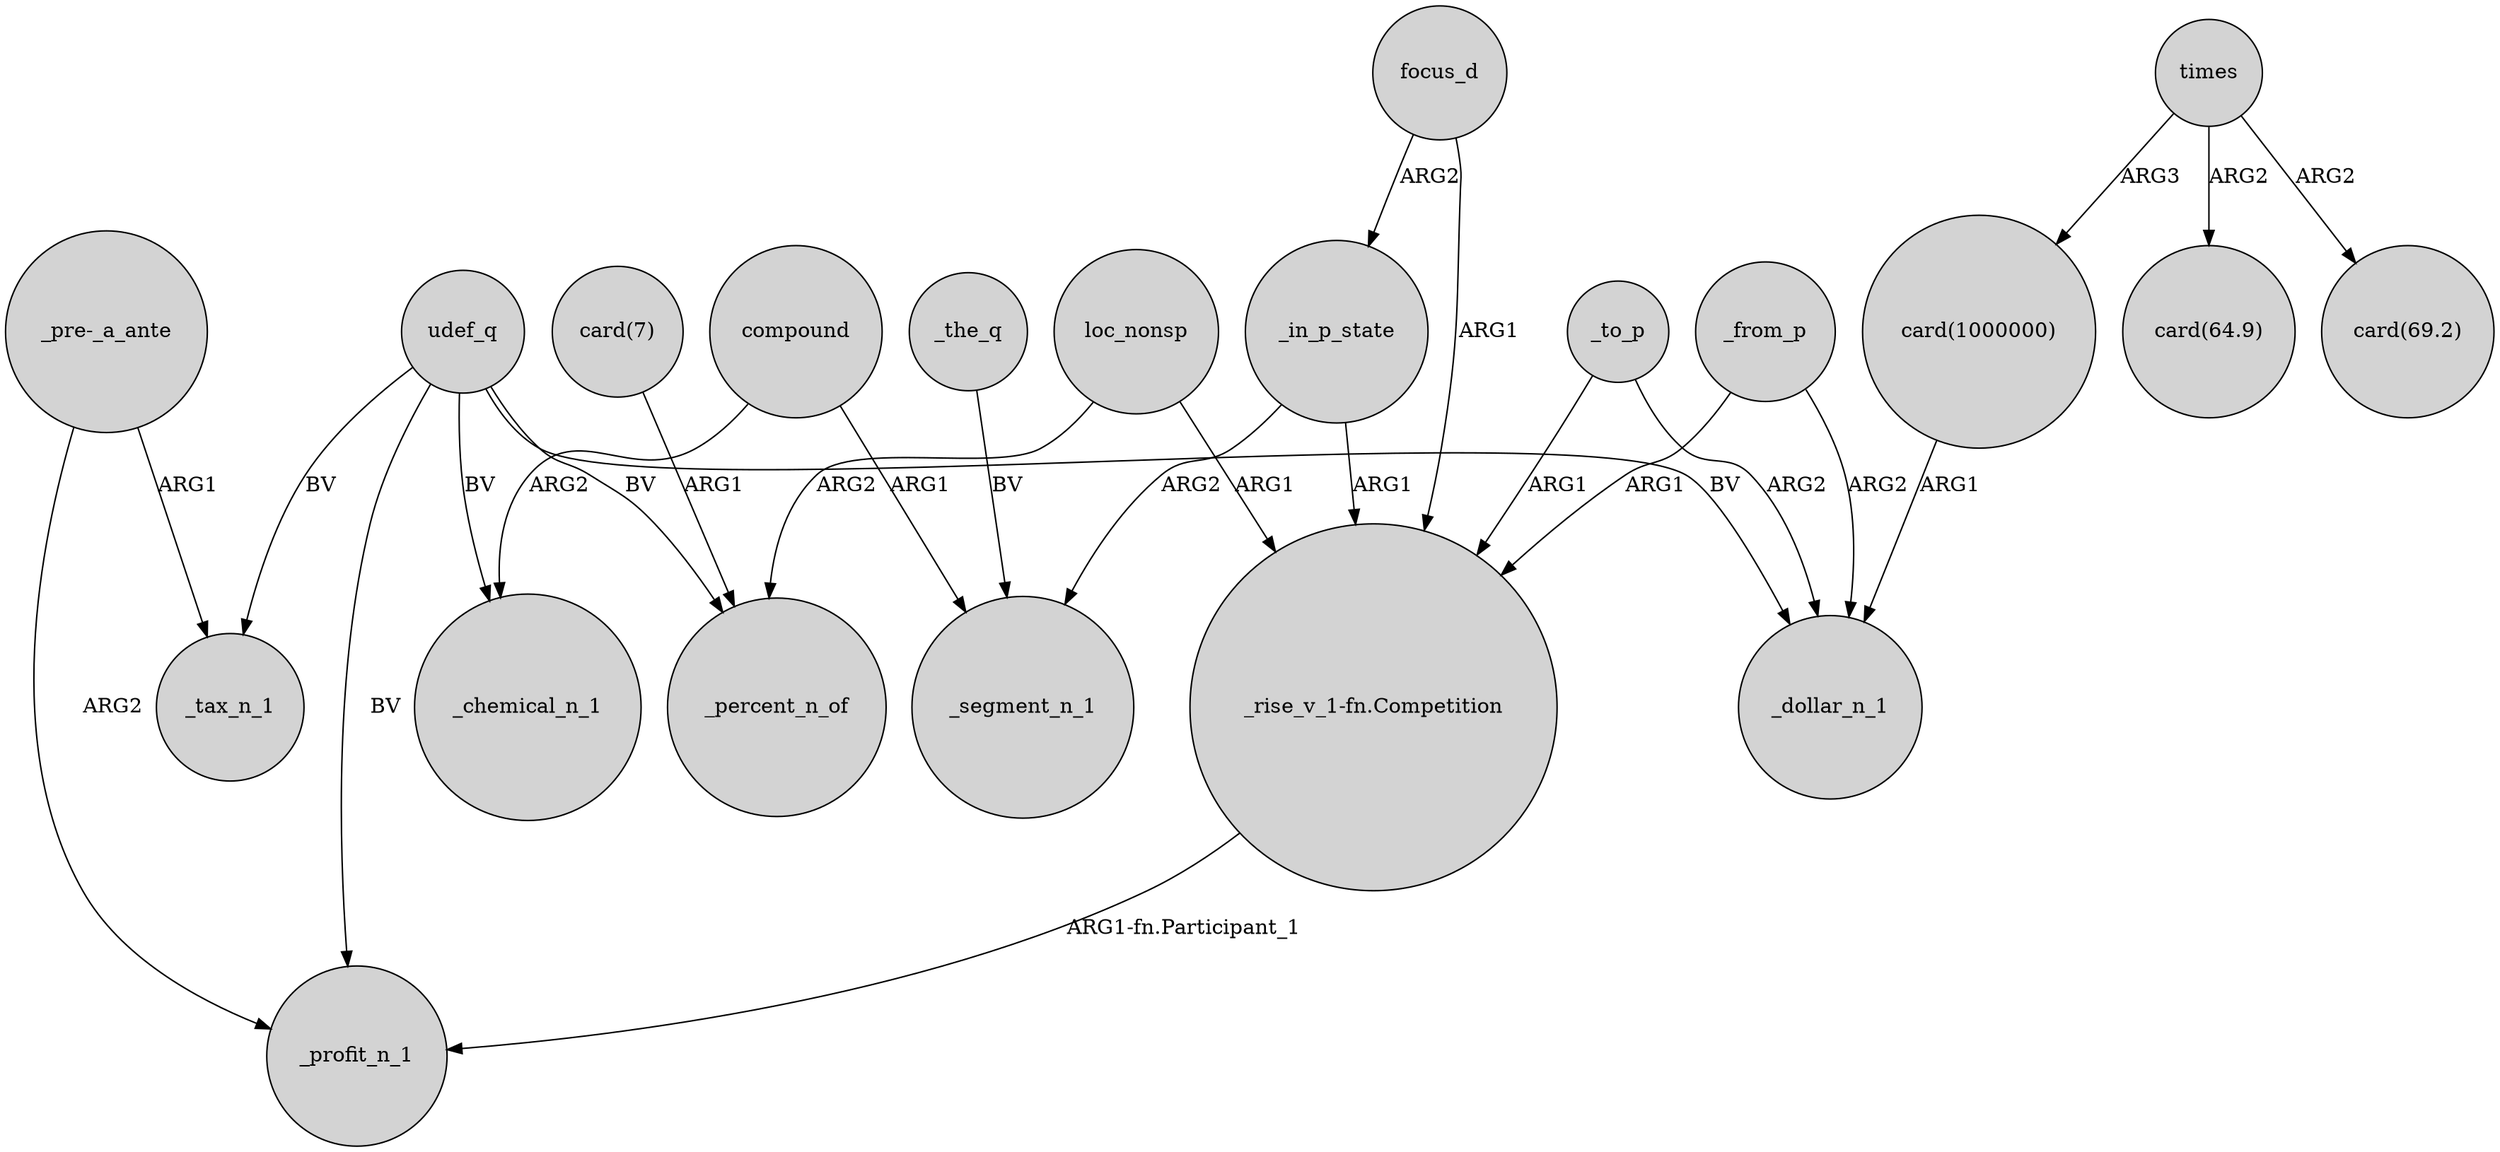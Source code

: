 digraph {
	node [shape=circle style=filled]
	focus_d -> _in_p_state [label=ARG2]
	"card(7)" -> _percent_n_of [label=ARG1]
	loc_nonsp -> "_rise_v_1-fn.Competition" [label=ARG1]
	compound -> _chemical_n_1 [label=ARG2]
	"_pre-_a_ante" -> _profit_n_1 [label=ARG2]
	compound -> _segment_n_1 [label=ARG1]
	_from_p -> "_rise_v_1-fn.Competition" [label=ARG1]
	udef_q -> _tax_n_1 [label=BV]
	times -> "card(1000000)" [label=ARG3]
	udef_q -> _profit_n_1 [label=BV]
	_to_p -> _dollar_n_1 [label=ARG2]
	udef_q -> _chemical_n_1 [label=BV]
	focus_d -> "_rise_v_1-fn.Competition" [label=ARG1]
	_to_p -> "_rise_v_1-fn.Competition" [label=ARG1]
	times -> "card(69.2)" [label=ARG2]
	udef_q -> _percent_n_of [label=BV]
	udef_q -> _dollar_n_1 [label=BV]
	_in_p_state -> "_rise_v_1-fn.Competition" [label=ARG1]
	"card(1000000)" -> _dollar_n_1 [label=ARG1]
	_in_p_state -> _segment_n_1 [label=ARG2]
	"_pre-_a_ante" -> _tax_n_1 [label=ARG1]
	_the_q -> _segment_n_1 [label=BV]
	times -> "card(64.9)" [label=ARG2]
	"_rise_v_1-fn.Competition" -> _profit_n_1 [label="ARG1-fn.Participant_1"]
	_from_p -> _dollar_n_1 [label=ARG2]
	loc_nonsp -> _percent_n_of [label=ARG2]
}
